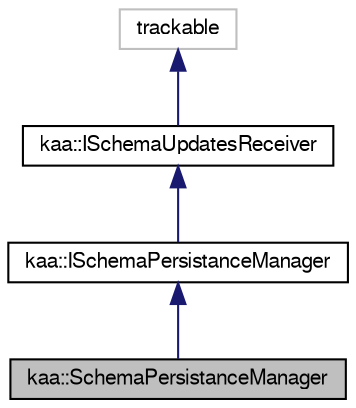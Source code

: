 digraph "kaa::SchemaPersistanceManager"
{
  bgcolor="transparent";
  edge [fontname="FreeSans",fontsize="10",labelfontname="FreeSans",labelfontsize="10"];
  node [fontname="FreeSans",fontsize="10",shape=record];
  Node1 [label="kaa::SchemaPersistanceManager",height=0.2,width=0.4,color="black", fillcolor="grey75", style="filled" fontcolor="black"];
  Node2 -> Node1 [dir="back",color="midnightblue",fontsize="10",style="solid",fontname="FreeSans"];
  Node2 [label="kaa::ISchemaPersistanceManager",height=0.2,width=0.4,color="black",URL="$classkaa_1_1ISchemaPersistanceManager.html"];
  Node3 -> Node2 [dir="back",color="midnightblue",fontsize="10",style="solid",fontname="FreeSans"];
  Node3 [label="kaa::ISchemaUpdatesReceiver",height=0.2,width=0.4,color="black",URL="$classkaa_1_1ISchemaUpdatesReceiver.html"];
  Node4 -> Node3 [dir="back",color="midnightblue",fontsize="10",style="solid",fontname="FreeSans"];
  Node4 [label="trackable",height=0.2,width=0.4,color="grey75"];
}
